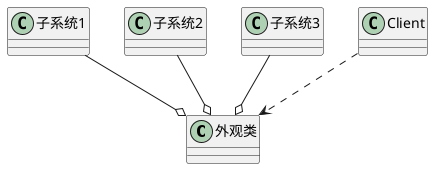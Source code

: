 @startuml
class 外观类 

class 子系统1
class 子系统2
class 子系统3

class Client

子系统1 --o 外观类
子系统2 --o 外观类
子系统3 --o 外观类

Client ..> 外观类
@enduml
